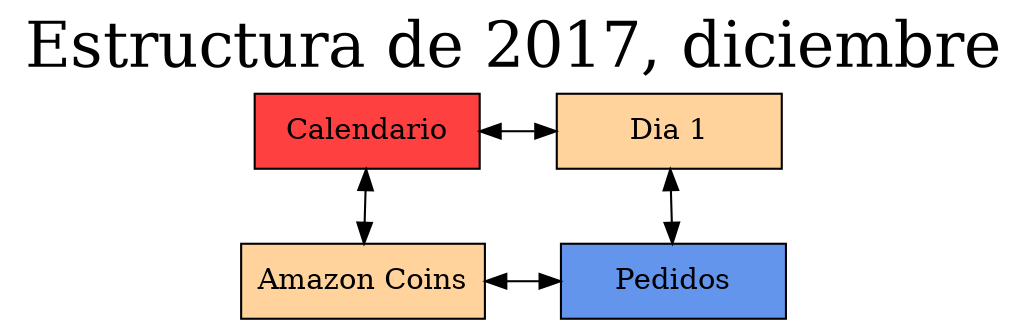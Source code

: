 digraph days {
rankdir = TB;
node [shape=rectangle, height=0.5, width=1.5, style = filled];
graph[ nodesep = 0.5];
labelloc="t";
label="Estructura de 2017, diciembre";
fontsize=30;
node0 [label="Calendario", fillcolor = brown1];
nodex1 [label="Dia 1", fillcolor = burlywood1];
nodey0 [label="Amazon Coins", fillcolor = burlywood1];
node1_0 [label="Pedidos", fillcolor = cornflowerblue];
node0 -> nodex1[ dir=both];
nodex1 -> node1_0[dir=both];
node0 -> nodey0[ dir=both];
nodey0 -> node1_0[constraint=false, dir=both];
{ rank=same; node0; nodex1; }
{ rank=same; nodey0;node1_0;};
}